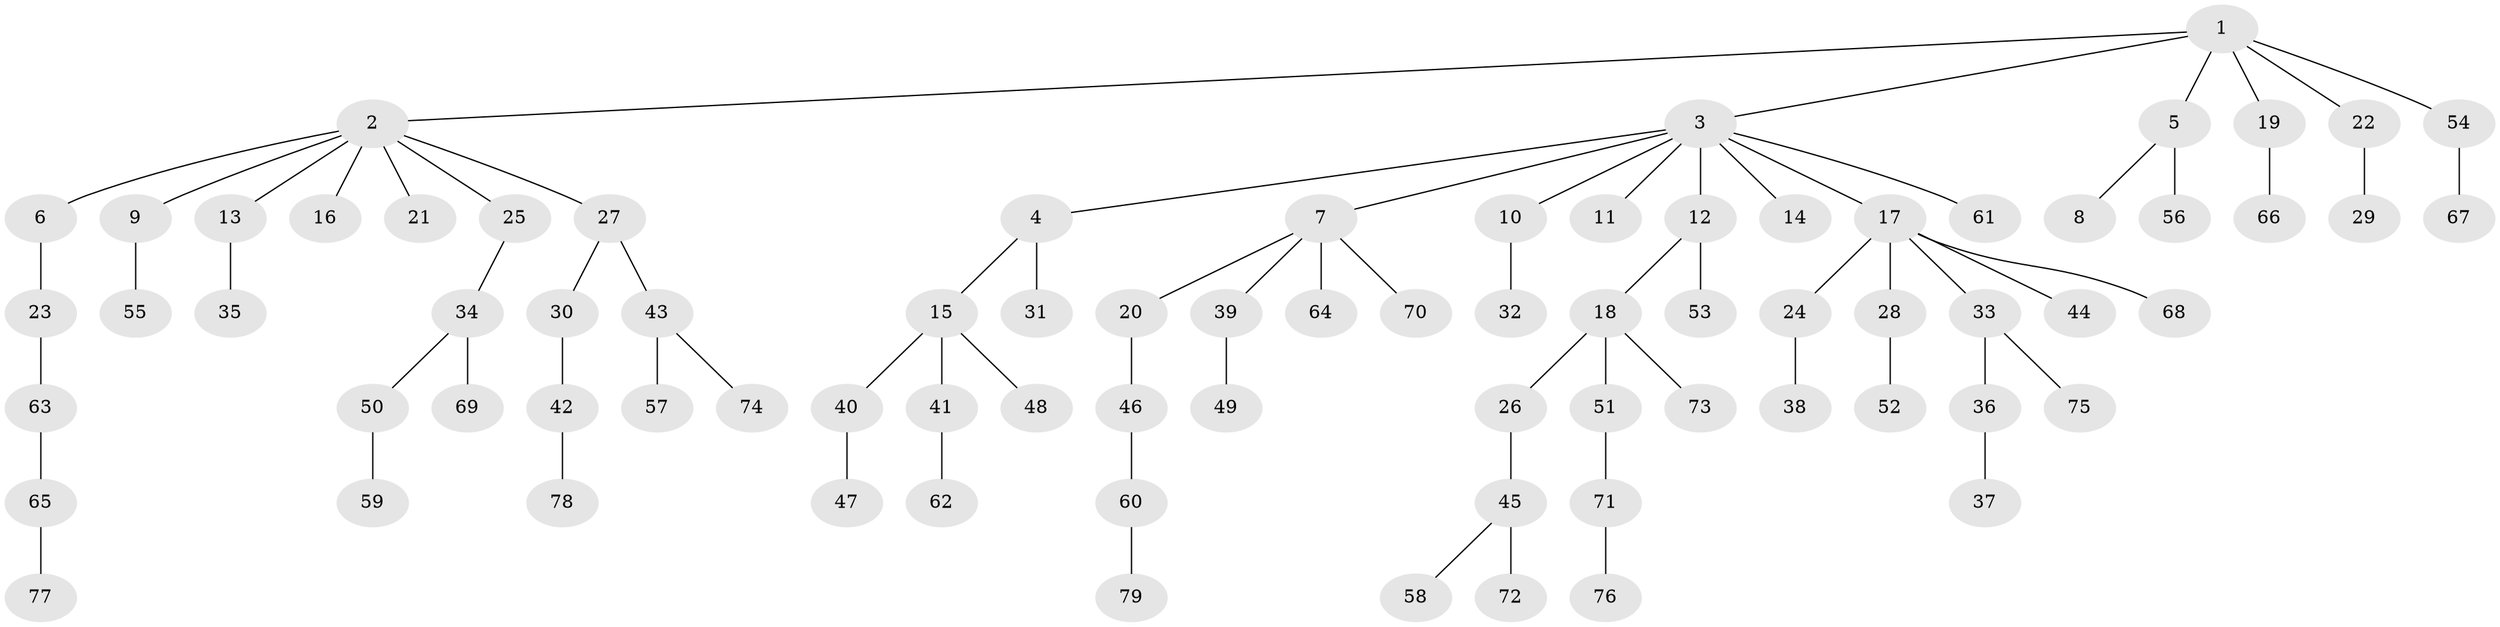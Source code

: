 // coarse degree distribution, {1: 0.7021276595744681, 2: 0.23404255319148937, 28: 0.02127659574468085, 5: 0.02127659574468085, 4: 0.02127659574468085}
// Generated by graph-tools (version 1.1) at 2025/55/03/04/25 21:55:36]
// undirected, 79 vertices, 78 edges
graph export_dot {
graph [start="1"]
  node [color=gray90,style=filled];
  1;
  2;
  3;
  4;
  5;
  6;
  7;
  8;
  9;
  10;
  11;
  12;
  13;
  14;
  15;
  16;
  17;
  18;
  19;
  20;
  21;
  22;
  23;
  24;
  25;
  26;
  27;
  28;
  29;
  30;
  31;
  32;
  33;
  34;
  35;
  36;
  37;
  38;
  39;
  40;
  41;
  42;
  43;
  44;
  45;
  46;
  47;
  48;
  49;
  50;
  51;
  52;
  53;
  54;
  55;
  56;
  57;
  58;
  59;
  60;
  61;
  62;
  63;
  64;
  65;
  66;
  67;
  68;
  69;
  70;
  71;
  72;
  73;
  74;
  75;
  76;
  77;
  78;
  79;
  1 -- 2;
  1 -- 3;
  1 -- 5;
  1 -- 19;
  1 -- 22;
  1 -- 54;
  2 -- 6;
  2 -- 9;
  2 -- 13;
  2 -- 16;
  2 -- 21;
  2 -- 25;
  2 -- 27;
  3 -- 4;
  3 -- 7;
  3 -- 10;
  3 -- 11;
  3 -- 12;
  3 -- 14;
  3 -- 17;
  3 -- 61;
  4 -- 15;
  4 -- 31;
  5 -- 8;
  5 -- 56;
  6 -- 23;
  7 -- 20;
  7 -- 39;
  7 -- 64;
  7 -- 70;
  9 -- 55;
  10 -- 32;
  12 -- 18;
  12 -- 53;
  13 -- 35;
  15 -- 40;
  15 -- 41;
  15 -- 48;
  17 -- 24;
  17 -- 28;
  17 -- 33;
  17 -- 44;
  17 -- 68;
  18 -- 26;
  18 -- 51;
  18 -- 73;
  19 -- 66;
  20 -- 46;
  22 -- 29;
  23 -- 63;
  24 -- 38;
  25 -- 34;
  26 -- 45;
  27 -- 30;
  27 -- 43;
  28 -- 52;
  30 -- 42;
  33 -- 36;
  33 -- 75;
  34 -- 50;
  34 -- 69;
  36 -- 37;
  39 -- 49;
  40 -- 47;
  41 -- 62;
  42 -- 78;
  43 -- 57;
  43 -- 74;
  45 -- 58;
  45 -- 72;
  46 -- 60;
  50 -- 59;
  51 -- 71;
  54 -- 67;
  60 -- 79;
  63 -- 65;
  65 -- 77;
  71 -- 76;
}
